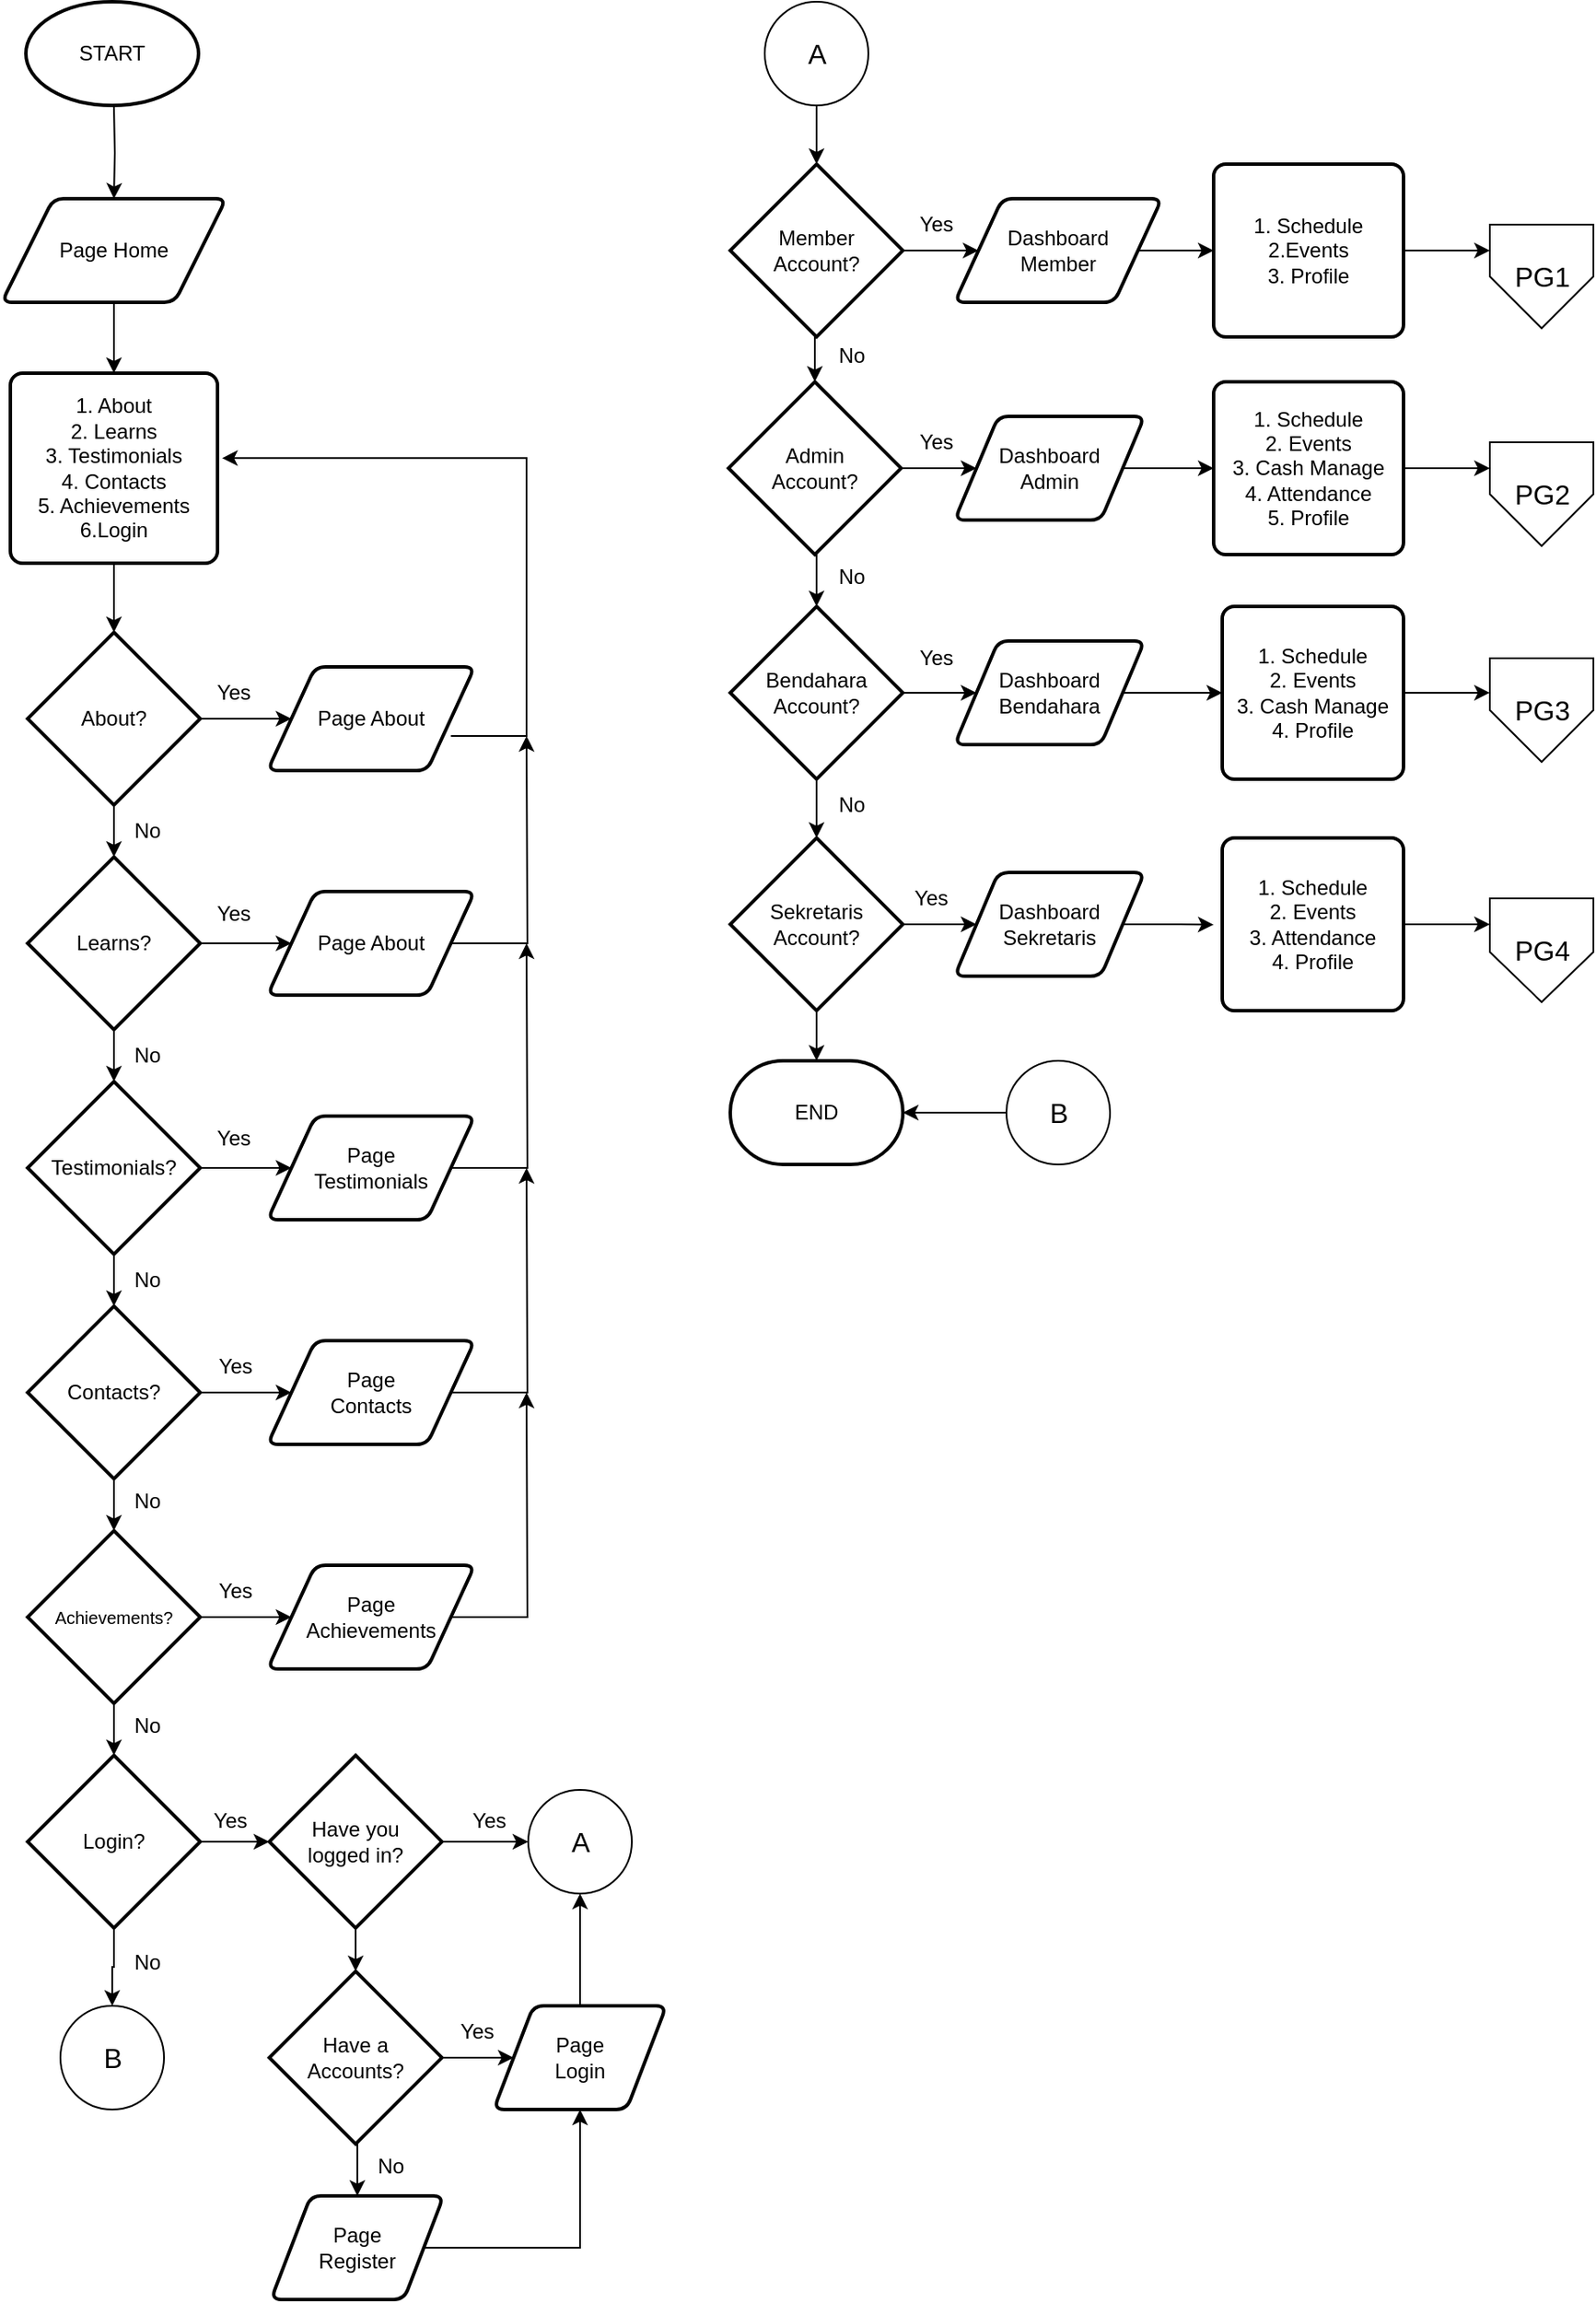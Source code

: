 <mxfile version="24.7.6">
  <diagram name="Page-1" id="wOFecBDlJIVbzIcXYYMD">
    <mxGraphModel dx="2625" dy="1528" grid="1" gridSize="10" guides="1" tooltips="1" connect="1" arrows="0" fold="1" page="1" pageScale="1" pageWidth="1169" pageHeight="1654" background="none" math="0" shadow="0">
      <root>
        <mxCell id="0" />
        <mxCell id="1" parent="0" />
        <mxCell id="Z7GuNcyc4GhH8mUC39YF-6" value="" style="edgeStyle=orthogonalEdgeStyle;rounded=0;orthogonalLoop=1;jettySize=auto;html=1;labelBorderColor=none;" parent="1" target="Z7GuNcyc4GhH8mUC39YF-3" edge="1">
          <mxGeometry relative="1" as="geometry">
            <mxPoint x="188" y="220" as="sourcePoint" />
          </mxGeometry>
        </mxCell>
        <mxCell id="Z7GuNcyc4GhH8mUC39YF-1" value="START" style="strokeWidth=2;html=1;shape=mxgraph.flowchart.start_1;whiteSpace=wrap;labelBorderColor=none;" parent="1" vertex="1">
          <mxGeometry x="137" y="160" width="100" height="60" as="geometry" />
        </mxCell>
        <mxCell id="Z7GuNcyc4GhH8mUC39YF-5" value="" style="edgeStyle=orthogonalEdgeStyle;rounded=0;orthogonalLoop=1;jettySize=auto;html=1;labelBorderColor=none;" parent="1" source="Z7GuNcyc4GhH8mUC39YF-3" target="Z7GuNcyc4GhH8mUC39YF-4" edge="1">
          <mxGeometry relative="1" as="geometry" />
        </mxCell>
        <mxCell id="Z7GuNcyc4GhH8mUC39YF-3" value="Page Home" style="shape=parallelogram;html=1;strokeWidth=2;perimeter=parallelogramPerimeter;whiteSpace=wrap;rounded=1;arcSize=12;size=0.23;labelBorderColor=none;" parent="1" vertex="1">
          <mxGeometry x="123" y="274" width="130" height="60" as="geometry" />
        </mxCell>
        <mxCell id="Z7GuNcyc4GhH8mUC39YF-8" value="" style="edgeStyle=orthogonalEdgeStyle;rounded=0;orthogonalLoop=1;jettySize=auto;html=1;labelBorderColor=none;" parent="1" source="Z7GuNcyc4GhH8mUC39YF-4" target="Z7GuNcyc4GhH8mUC39YF-7" edge="1">
          <mxGeometry relative="1" as="geometry" />
        </mxCell>
        <mxCell id="Z7GuNcyc4GhH8mUC39YF-4" value="1. About&lt;div&gt;2. Learns&lt;/div&gt;&lt;div&gt;3. Testimonials&lt;/div&gt;&lt;div&gt;4. Contacts&lt;/div&gt;&lt;div&gt;5. Achievements&lt;/div&gt;&lt;div&gt;6.Login&lt;/div&gt;" style="rounded=1;whiteSpace=wrap;html=1;absoluteArcSize=1;arcSize=14;strokeWidth=2;labelBorderColor=none;" parent="1" vertex="1">
          <mxGeometry x="128" y="375" width="120" height="110" as="geometry" />
        </mxCell>
        <mxCell id="Z7GuNcyc4GhH8mUC39YF-10" value="" style="edgeStyle=orthogonalEdgeStyle;rounded=0;orthogonalLoop=1;jettySize=auto;html=1;labelBorderColor=none;" parent="1" source="Z7GuNcyc4GhH8mUC39YF-7" target="Z7GuNcyc4GhH8mUC39YF-9" edge="1">
          <mxGeometry relative="1" as="geometry" />
        </mxCell>
        <mxCell id="Z7GuNcyc4GhH8mUC39YF-25" style="edgeStyle=orthogonalEdgeStyle;rounded=0;orthogonalLoop=1;jettySize=auto;html=1;exitX=1;exitY=0.5;exitDx=0;exitDy=0;exitPerimeter=0;entryX=0;entryY=0.5;entryDx=0;entryDy=0;labelBorderColor=none;" parent="1" source="Z7GuNcyc4GhH8mUC39YF-7" target="Z7GuNcyc4GhH8mUC39YF-23" edge="1">
          <mxGeometry relative="1" as="geometry" />
        </mxCell>
        <mxCell id="Z7GuNcyc4GhH8mUC39YF-7" value="About?" style="strokeWidth=2;html=1;shape=mxgraph.flowchart.decision;whiteSpace=wrap;labelBorderColor=none;" parent="1" vertex="1">
          <mxGeometry x="138" y="525" width="100" height="100" as="geometry" />
        </mxCell>
        <mxCell id="Z7GuNcyc4GhH8mUC39YF-13" value="" style="edgeStyle=orthogonalEdgeStyle;rounded=0;orthogonalLoop=1;jettySize=auto;html=1;labelBorderColor=none;" parent="1" source="Z7GuNcyc4GhH8mUC39YF-9" target="Z7GuNcyc4GhH8mUC39YF-12" edge="1">
          <mxGeometry relative="1" as="geometry" />
        </mxCell>
        <mxCell id="Z7GuNcyc4GhH8mUC39YF-31" style="edgeStyle=orthogonalEdgeStyle;rounded=0;orthogonalLoop=1;jettySize=auto;html=1;exitX=1;exitY=0.5;exitDx=0;exitDy=0;exitPerimeter=0;entryX=0;entryY=0.5;entryDx=0;entryDy=0;labelBorderColor=none;" parent="1" source="Z7GuNcyc4GhH8mUC39YF-9" target="Z7GuNcyc4GhH8mUC39YF-30" edge="1">
          <mxGeometry relative="1" as="geometry" />
        </mxCell>
        <mxCell id="Z7GuNcyc4GhH8mUC39YF-9" value="Learns?" style="strokeWidth=2;html=1;shape=mxgraph.flowchart.decision;whiteSpace=wrap;labelBorderColor=none;" parent="1" vertex="1">
          <mxGeometry x="138" y="655" width="100" height="100" as="geometry" />
        </mxCell>
        <mxCell id="Z7GuNcyc4GhH8mUC39YF-11" value="No" style="text;html=1;align=center;verticalAlign=middle;resizable=0;points=[];autosize=1;strokeColor=none;fillColor=none;labelBorderColor=none;" parent="1" vertex="1">
          <mxGeometry x="187" y="625" width="40" height="30" as="geometry" />
        </mxCell>
        <mxCell id="Z7GuNcyc4GhH8mUC39YF-16" value="" style="edgeStyle=orthogonalEdgeStyle;rounded=0;orthogonalLoop=1;jettySize=auto;html=1;labelBorderColor=none;" parent="1" source="Z7GuNcyc4GhH8mUC39YF-12" target="Z7GuNcyc4GhH8mUC39YF-15" edge="1">
          <mxGeometry relative="1" as="geometry" />
        </mxCell>
        <mxCell id="Z7GuNcyc4GhH8mUC39YF-34" style="edgeStyle=orthogonalEdgeStyle;rounded=0;orthogonalLoop=1;jettySize=auto;html=1;exitX=1;exitY=0.5;exitDx=0;exitDy=0;exitPerimeter=0;entryX=0;entryY=0.5;entryDx=0;entryDy=0;labelBorderColor=none;" parent="1" source="Z7GuNcyc4GhH8mUC39YF-12" target="Z7GuNcyc4GhH8mUC39YF-33" edge="1">
          <mxGeometry relative="1" as="geometry" />
        </mxCell>
        <mxCell id="Z7GuNcyc4GhH8mUC39YF-12" value="Testimonials?" style="strokeWidth=2;html=1;shape=mxgraph.flowchart.decision;whiteSpace=wrap;labelBorderColor=none;" parent="1" vertex="1">
          <mxGeometry x="138" y="785" width="100" height="100" as="geometry" />
        </mxCell>
        <mxCell id="Z7GuNcyc4GhH8mUC39YF-14" value="No" style="text;html=1;align=center;verticalAlign=middle;resizable=0;points=[];autosize=1;strokeColor=none;fillColor=none;labelBorderColor=none;" parent="1" vertex="1">
          <mxGeometry x="187" y="755" width="40" height="30" as="geometry" />
        </mxCell>
        <mxCell id="Z7GuNcyc4GhH8mUC39YF-19" value="" style="edgeStyle=orthogonalEdgeStyle;rounded=0;orthogonalLoop=1;jettySize=auto;html=1;labelBorderColor=none;" parent="1" source="Z7GuNcyc4GhH8mUC39YF-15" target="Z7GuNcyc4GhH8mUC39YF-18" edge="1">
          <mxGeometry relative="1" as="geometry" />
        </mxCell>
        <mxCell id="Z7GuNcyc4GhH8mUC39YF-38" style="edgeStyle=orthogonalEdgeStyle;rounded=0;orthogonalLoop=1;jettySize=auto;html=1;exitX=1;exitY=0.5;exitDx=0;exitDy=0;exitPerimeter=0;labelBorderColor=none;" parent="1" source="Z7GuNcyc4GhH8mUC39YF-15" target="Z7GuNcyc4GhH8mUC39YF-36" edge="1">
          <mxGeometry relative="1" as="geometry" />
        </mxCell>
        <mxCell id="Z7GuNcyc4GhH8mUC39YF-15" value="Contacts?" style="strokeWidth=2;html=1;shape=mxgraph.flowchart.decision;whiteSpace=wrap;labelBorderColor=none;" parent="1" vertex="1">
          <mxGeometry x="138" y="915" width="100" height="100" as="geometry" />
        </mxCell>
        <mxCell id="Z7GuNcyc4GhH8mUC39YF-17" value="No" style="text;html=1;align=center;verticalAlign=middle;resizable=0;points=[];autosize=1;strokeColor=none;fillColor=none;labelBorderColor=none;" parent="1" vertex="1">
          <mxGeometry x="187" y="885" width="40" height="30" as="geometry" />
        </mxCell>
        <mxCell id="Z7GuNcyc4GhH8mUC39YF-41" style="edgeStyle=orthogonalEdgeStyle;rounded=0;orthogonalLoop=1;jettySize=auto;html=1;exitX=1;exitY=0.5;exitDx=0;exitDy=0;exitPerimeter=0;entryX=0;entryY=0.5;entryDx=0;entryDy=0;labelBorderColor=none;" parent="1" source="Z7GuNcyc4GhH8mUC39YF-18" target="Z7GuNcyc4GhH8mUC39YF-40" edge="1">
          <mxGeometry relative="1" as="geometry" />
        </mxCell>
        <mxCell id="Z7GuNcyc4GhH8mUC39YF-18" value="&lt;font style=&quot;font-size: 10px;&quot;&gt;Achievements?&lt;/font&gt;" style="strokeWidth=2;html=1;shape=mxgraph.flowchart.decision;whiteSpace=wrap;labelBorderColor=none;" parent="1" vertex="1">
          <mxGeometry x="138" y="1045" width="100" height="100" as="geometry" />
        </mxCell>
        <mxCell id="Z7GuNcyc4GhH8mUC39YF-20" value="No" style="text;html=1;align=center;verticalAlign=middle;resizable=0;points=[];autosize=1;strokeColor=none;fillColor=none;labelBorderColor=none;" parent="1" vertex="1">
          <mxGeometry x="187" y="1013" width="40" height="30" as="geometry" />
        </mxCell>
        <mxCell id="Z7GuNcyc4GhH8mUC39YF-21" value="Login?" style="strokeWidth=2;html=1;shape=mxgraph.flowchart.decision;whiteSpace=wrap;labelBorderColor=none;" parent="1" vertex="1">
          <mxGeometry x="138" y="1175" width="100" height="100" as="geometry" />
        </mxCell>
        <mxCell id="Z7GuNcyc4GhH8mUC39YF-22" style="edgeStyle=orthogonalEdgeStyle;rounded=0;orthogonalLoop=1;jettySize=auto;html=1;exitX=0.5;exitY=1;exitDx=0;exitDy=0;exitPerimeter=0;entryX=0.5;entryY=0;entryDx=0;entryDy=0;entryPerimeter=0;labelBorderColor=none;" parent="1" source="Z7GuNcyc4GhH8mUC39YF-18" target="Z7GuNcyc4GhH8mUC39YF-21" edge="1">
          <mxGeometry relative="1" as="geometry" />
        </mxCell>
        <mxCell id="Z7GuNcyc4GhH8mUC39YF-29" style="edgeStyle=elbowEdgeStyle;rounded=0;orthogonalLoop=1;jettySize=auto;html=1;exitX=1;exitY=0.5;exitDx=0;exitDy=0;entryX=1.022;entryY=0.447;entryDx=0;entryDy=0;entryPerimeter=0;labelBorderColor=none;" parent="1" target="Z7GuNcyc4GhH8mUC39YF-4" edge="1">
          <mxGeometry relative="1" as="geometry">
            <mxPoint x="367" y="425" as="targetPoint" />
            <mxPoint x="383.2" y="585" as="sourcePoint" />
            <Array as="points">
              <mxPoint x="427" y="505" />
            </Array>
          </mxGeometry>
        </mxCell>
        <mxCell id="Z7GuNcyc4GhH8mUC39YF-23" value="Page About" style="shape=parallelogram;html=1;strokeWidth=2;perimeter=parallelogramPerimeter;whiteSpace=wrap;rounded=1;arcSize=12;size=0.23;labelBorderColor=none;" parent="1" vertex="1">
          <mxGeometry x="277" y="545" width="120" height="60" as="geometry" />
        </mxCell>
        <mxCell id="Z7GuNcyc4GhH8mUC39YF-26" value="Yes" style="text;html=1;align=center;verticalAlign=middle;resizable=0;points=[];autosize=1;strokeColor=none;fillColor=none;labelBorderColor=none;" parent="1" vertex="1">
          <mxGeometry x="237" y="545" width="40" height="30" as="geometry" />
        </mxCell>
        <mxCell id="Z7GuNcyc4GhH8mUC39YF-32" style="edgeStyle=orthogonalEdgeStyle;rounded=0;orthogonalLoop=1;jettySize=auto;html=1;exitX=1;exitY=0.5;exitDx=0;exitDy=0;labelBorderColor=none;" parent="1" source="Z7GuNcyc4GhH8mUC39YF-30" edge="1">
          <mxGeometry relative="1" as="geometry">
            <mxPoint x="427" y="585" as="targetPoint" />
          </mxGeometry>
        </mxCell>
        <mxCell id="Z7GuNcyc4GhH8mUC39YF-30" value="Page About" style="shape=parallelogram;html=1;strokeWidth=2;perimeter=parallelogramPerimeter;whiteSpace=wrap;rounded=1;arcSize=12;size=0.23;labelBorderColor=none;" parent="1" vertex="1">
          <mxGeometry x="277" y="675" width="120" height="60" as="geometry" />
        </mxCell>
        <mxCell id="Z7GuNcyc4GhH8mUC39YF-35" style="edgeStyle=orthogonalEdgeStyle;rounded=0;orthogonalLoop=1;jettySize=auto;html=1;exitX=1;exitY=0.5;exitDx=0;exitDy=0;labelBorderColor=none;" parent="1" source="Z7GuNcyc4GhH8mUC39YF-33" edge="1">
          <mxGeometry relative="1" as="geometry">
            <mxPoint x="427" y="705" as="targetPoint" />
          </mxGeometry>
        </mxCell>
        <mxCell id="Z7GuNcyc4GhH8mUC39YF-33" value="Page&lt;div&gt;Testimonials&lt;/div&gt;" style="shape=parallelogram;html=1;strokeWidth=2;perimeter=parallelogramPerimeter;whiteSpace=wrap;rounded=1;arcSize=12;size=0.23;labelBorderColor=none;" parent="1" vertex="1">
          <mxGeometry x="277" y="805" width="120" height="60" as="geometry" />
        </mxCell>
        <mxCell id="Z7GuNcyc4GhH8mUC39YF-39" style="edgeStyle=orthogonalEdgeStyle;rounded=0;orthogonalLoop=1;jettySize=auto;html=1;exitX=1;exitY=0.5;exitDx=0;exitDy=0;labelBorderColor=none;" parent="1" source="Z7GuNcyc4GhH8mUC39YF-36" edge="1">
          <mxGeometry relative="1" as="geometry">
            <mxPoint x="427" y="835" as="targetPoint" />
          </mxGeometry>
        </mxCell>
        <mxCell id="Z7GuNcyc4GhH8mUC39YF-36" value="Page&lt;div&gt;Contacts&lt;/div&gt;" style="shape=parallelogram;html=1;strokeWidth=2;perimeter=parallelogramPerimeter;whiteSpace=wrap;rounded=1;arcSize=12;size=0.23;labelBorderColor=none;" parent="1" vertex="1">
          <mxGeometry x="277" y="935" width="120" height="60" as="geometry" />
        </mxCell>
        <mxCell id="Z7GuNcyc4GhH8mUC39YF-42" style="edgeStyle=orthogonalEdgeStyle;rounded=0;orthogonalLoop=1;jettySize=auto;html=1;exitX=1;exitY=0.5;exitDx=0;exitDy=0;labelBorderColor=none;" parent="1" source="Z7GuNcyc4GhH8mUC39YF-40" edge="1">
          <mxGeometry relative="1" as="geometry">
            <mxPoint x="427" y="965" as="targetPoint" />
          </mxGeometry>
        </mxCell>
        <mxCell id="Z7GuNcyc4GhH8mUC39YF-40" value="Page&lt;div&gt;Achievements&lt;/div&gt;" style="shape=parallelogram;html=1;strokeWidth=2;perimeter=parallelogramPerimeter;whiteSpace=wrap;rounded=1;arcSize=12;size=0.23;labelBorderColor=none;" parent="1" vertex="1">
          <mxGeometry x="277" y="1065" width="120" height="60" as="geometry" />
        </mxCell>
        <mxCell id="K-VxU4fRmzj4R5okDVpe-3" style="edgeStyle=orthogonalEdgeStyle;rounded=0;orthogonalLoop=1;jettySize=auto;html=1;exitX=1;exitY=0.5;exitDx=0;exitDy=0;exitPerimeter=0;labelBorderColor=none;" parent="1" source="Z7GuNcyc4GhH8mUC39YF-43" target="K-VxU4fRmzj4R5okDVpe-2" edge="1">
          <mxGeometry relative="1" as="geometry" />
        </mxCell>
        <mxCell id="K-VxU4fRmzj4R5okDVpe-6" style="edgeStyle=orthogonalEdgeStyle;rounded=0;orthogonalLoop=1;jettySize=auto;html=1;exitX=0.5;exitY=1;exitDx=0;exitDy=0;exitPerimeter=0;entryX=0.5;entryY=0;entryDx=0;entryDy=0;labelBorderColor=none;" parent="1" source="Z7GuNcyc4GhH8mUC39YF-43" target="K-VxU4fRmzj4R5okDVpe-5" edge="1">
          <mxGeometry relative="1" as="geometry" />
        </mxCell>
        <mxCell id="Z7GuNcyc4GhH8mUC39YF-43" value="&lt;font style=&quot;font-size: 12px;&quot;&gt;Have a&lt;/font&gt;&lt;div&gt;&lt;font style=&quot;font-size: 12px;&quot;&gt;Accounts?&lt;/font&gt;&lt;/div&gt;" style="strokeWidth=2;html=1;shape=mxgraph.flowchart.decision;whiteSpace=wrap;labelBorderColor=none;" parent="1" vertex="1">
          <mxGeometry x="278" y="1300" width="100" height="100" as="geometry" />
        </mxCell>
        <mxCell id="Z7GuNcyc4GhH8mUC39YF-45" value="No" style="text;html=1;align=center;verticalAlign=middle;resizable=0;points=[];autosize=1;strokeColor=none;fillColor=none;labelBorderColor=none;" parent="1" vertex="1">
          <mxGeometry x="187" y="1143" width="40" height="30" as="geometry" />
        </mxCell>
        <mxCell id="Z7GuNcyc4GhH8mUC39YF-46" value="Yes" style="text;html=1;align=center;verticalAlign=middle;resizable=0;points=[];autosize=1;strokeColor=none;fillColor=none;labelBorderColor=none;" parent="1" vertex="1">
          <mxGeometry x="237" y="673" width="40" height="30" as="geometry" />
        </mxCell>
        <mxCell id="Z7GuNcyc4GhH8mUC39YF-47" value="Yes" style="text;html=1;align=center;verticalAlign=middle;resizable=0;points=[];autosize=1;strokeColor=none;fillColor=none;labelBorderColor=none;" parent="1" vertex="1">
          <mxGeometry x="237" y="803" width="40" height="30" as="geometry" />
        </mxCell>
        <mxCell id="Z7GuNcyc4GhH8mUC39YF-48" value="Yes" style="text;html=1;align=center;verticalAlign=middle;resizable=0;points=[];autosize=1;strokeColor=none;fillColor=none;labelBorderColor=none;" parent="1" vertex="1">
          <mxGeometry x="238" y="935" width="40" height="30" as="geometry" />
        </mxCell>
        <mxCell id="Z7GuNcyc4GhH8mUC39YF-49" value="Yes" style="text;html=1;align=center;verticalAlign=middle;resizable=0;points=[];autosize=1;strokeColor=none;fillColor=none;labelBorderColor=none;" parent="1" vertex="1">
          <mxGeometry x="238" y="1065" width="40" height="30" as="geometry" />
        </mxCell>
        <mxCell id="K-VxU4fRmzj4R5okDVpe-2" value="Page&lt;div&gt;Login&lt;/div&gt;" style="shape=parallelogram;html=1;strokeWidth=2;perimeter=parallelogramPerimeter;whiteSpace=wrap;rounded=1;arcSize=12;size=0.23;labelBorderColor=none;" parent="1" vertex="1">
          <mxGeometry x="408" y="1320" width="100" height="60" as="geometry" />
        </mxCell>
        <mxCell id="K-VxU4fRmzj4R5okDVpe-4" value="Yes" style="text;html=1;align=center;verticalAlign=middle;resizable=0;points=[];autosize=1;strokeColor=none;fillColor=none;labelBorderColor=none;" parent="1" vertex="1">
          <mxGeometry x="378" y="1320" width="40" height="30" as="geometry" />
        </mxCell>
        <mxCell id="K-VxU4fRmzj4R5okDVpe-32" style="edgeStyle=orthogonalEdgeStyle;rounded=0;orthogonalLoop=1;jettySize=auto;html=1;exitX=1;exitY=0.5;exitDx=0;exitDy=0;entryX=0.5;entryY=1;entryDx=0;entryDy=0;labelBorderColor=none;" parent="1" source="K-VxU4fRmzj4R5okDVpe-5" target="K-VxU4fRmzj4R5okDVpe-2" edge="1">
          <mxGeometry relative="1" as="geometry">
            <mxPoint x="416" y="1460.385" as="targetPoint" />
          </mxGeometry>
        </mxCell>
        <mxCell id="K-VxU4fRmzj4R5okDVpe-5" value="Page&lt;div&gt;Register&lt;/div&gt;" style="shape=parallelogram;html=1;strokeWidth=2;perimeter=parallelogramPerimeter;whiteSpace=wrap;rounded=1;arcSize=12;size=0.23;labelBorderColor=none;" parent="1" vertex="1">
          <mxGeometry x="279" y="1430" width="100" height="60" as="geometry" />
        </mxCell>
        <mxCell id="K-VxU4fRmzj4R5okDVpe-8" value="No" style="text;html=1;align=center;verticalAlign=middle;resizable=0;points=[];autosize=1;strokeColor=none;fillColor=none;labelBorderColor=none;" parent="1" vertex="1">
          <mxGeometry x="328" y="1398" width="40" height="30" as="geometry" />
        </mxCell>
        <mxCell id="K-VxU4fRmzj4R5okDVpe-10" value="&lt;font style=&quot;font-size: 16px;&quot;&gt;A&lt;/font&gt;" style="verticalLabelPosition=middle;verticalAlign=middle;html=1;shape=mxgraph.flowchart.on-page_reference;labelPosition=center;align=center;labelBorderColor=none;" parent="1" vertex="1">
          <mxGeometry x="428" y="1195" width="60" height="60" as="geometry" />
        </mxCell>
        <mxCell id="K-VxU4fRmzj4R5okDVpe-13" style="edgeStyle=orthogonalEdgeStyle;rounded=0;orthogonalLoop=1;jettySize=auto;html=1;exitX=0.5;exitY=0;exitDx=0;exitDy=0;entryX=0.5;entryY=1;entryDx=0;entryDy=0;entryPerimeter=0;labelBorderColor=none;" parent="1" source="K-VxU4fRmzj4R5okDVpe-2" target="K-VxU4fRmzj4R5okDVpe-10" edge="1">
          <mxGeometry relative="1" as="geometry" />
        </mxCell>
        <mxCell id="K-VxU4fRmzj4R5okDVpe-14" value="&lt;font style=&quot;font-size: 16px;&quot;&gt;A&lt;/font&gt;" style="verticalLabelPosition=middle;verticalAlign=middle;html=1;shape=mxgraph.flowchart.on-page_reference;labelPosition=center;align=center;labelBorderColor=none;" parent="1" vertex="1">
          <mxGeometry x="565" y="160" width="60" height="60" as="geometry" />
        </mxCell>
        <mxCell id="K-VxU4fRmzj4R5okDVpe-19" style="edgeStyle=orthogonalEdgeStyle;rounded=0;orthogonalLoop=1;jettySize=auto;html=1;exitX=1;exitY=0.5;exitDx=0;exitDy=0;exitPerimeter=0;entryX=0;entryY=0.5;entryDx=0;entryDy=0;labelBorderColor=none;" parent="1" source="K-VxU4fRmzj4R5okDVpe-16" target="K-VxU4fRmzj4R5okDVpe-18" edge="1">
          <mxGeometry relative="1" as="geometry" />
        </mxCell>
        <mxCell id="K-VxU4fRmzj4R5okDVpe-16" value="Member&lt;div&gt;Account?&lt;/div&gt;" style="strokeWidth=2;html=1;shape=mxgraph.flowchart.decision;whiteSpace=wrap;labelBorderColor=none;" parent="1" vertex="1">
          <mxGeometry x="545" y="254" width="100" height="100" as="geometry" />
        </mxCell>
        <mxCell id="K-VxU4fRmzj4R5okDVpe-17" style="edgeStyle=orthogonalEdgeStyle;rounded=0;orthogonalLoop=1;jettySize=auto;html=1;exitX=0.5;exitY=1;exitDx=0;exitDy=0;exitPerimeter=0;entryX=0.5;entryY=0;entryDx=0;entryDy=0;entryPerimeter=0;labelBorderColor=none;" parent="1" source="K-VxU4fRmzj4R5okDVpe-14" target="K-VxU4fRmzj4R5okDVpe-16" edge="1">
          <mxGeometry relative="1" as="geometry" />
        </mxCell>
        <mxCell id="K-VxU4fRmzj4R5okDVpe-22" style="edgeStyle=orthogonalEdgeStyle;rounded=0;orthogonalLoop=1;jettySize=auto;html=1;exitX=1;exitY=0.5;exitDx=0;exitDy=0;entryX=0;entryY=0.5;entryDx=0;entryDy=0;labelBorderColor=none;" parent="1" source="K-VxU4fRmzj4R5okDVpe-18" target="K-VxU4fRmzj4R5okDVpe-21" edge="1">
          <mxGeometry relative="1" as="geometry" />
        </mxCell>
        <mxCell id="K-VxU4fRmzj4R5okDVpe-18" value="&lt;div&gt;Dashboard&lt;/div&gt;&lt;div&gt;Member&lt;/div&gt;" style="shape=parallelogram;html=1;strokeWidth=2;perimeter=parallelogramPerimeter;whiteSpace=wrap;rounded=1;arcSize=12;size=0.23;labelBorderColor=none;" parent="1" vertex="1">
          <mxGeometry x="675" y="274" width="120" height="60" as="geometry" />
        </mxCell>
        <mxCell id="K-VxU4fRmzj4R5okDVpe-20" value="Yes" style="text;html=1;align=center;verticalAlign=middle;resizable=0;points=[];autosize=1;strokeColor=none;fillColor=none;labelBorderColor=none;" parent="1" vertex="1">
          <mxGeometry x="644" y="274" width="40" height="30" as="geometry" />
        </mxCell>
        <mxCell id="S5sTAT7ZZBU8H_Rt4JTI-24" style="edgeStyle=orthogonalEdgeStyle;rounded=0;orthogonalLoop=1;jettySize=auto;html=1;exitX=1;exitY=0.5;exitDx=0;exitDy=0;entryX=0;entryY=0.25;entryDx=0;entryDy=0;labelBorderColor=none;" parent="1" source="K-VxU4fRmzj4R5okDVpe-21" target="S5sTAT7ZZBU8H_Rt4JTI-14" edge="1">
          <mxGeometry relative="1" as="geometry" />
        </mxCell>
        <mxCell id="K-VxU4fRmzj4R5okDVpe-21" value="1. Schedule&lt;div&gt;2.Events&lt;/div&gt;&lt;div&gt;3. Profile&lt;/div&gt;" style="rounded=1;whiteSpace=wrap;html=1;absoluteArcSize=1;arcSize=14;strokeWidth=2;labelBorderColor=none;" parent="1" vertex="1">
          <mxGeometry x="825" y="254" width="110" height="100" as="geometry" />
        </mxCell>
        <mxCell id="K-VxU4fRmzj4R5okDVpe-28" style="edgeStyle=orthogonalEdgeStyle;rounded=0;orthogonalLoop=1;jettySize=auto;html=1;exitX=1;exitY=0.5;exitDx=0;exitDy=0;exitPerimeter=0;entryX=0;entryY=0.5;entryDx=0;entryDy=0;labelBorderColor=none;" parent="1" source="K-VxU4fRmzj4R5okDVpe-23" target="K-VxU4fRmzj4R5okDVpe-26" edge="1">
          <mxGeometry relative="1" as="geometry" />
        </mxCell>
        <mxCell id="K-VxU4fRmzj4R5okDVpe-23" value="Admin&lt;div&gt;Account?&lt;/div&gt;" style="strokeWidth=2;html=1;shape=mxgraph.flowchart.decision;whiteSpace=wrap;labelBorderColor=none;" parent="1" vertex="1">
          <mxGeometry x="544" y="380" width="100" height="100" as="geometry" />
        </mxCell>
        <mxCell id="K-VxU4fRmzj4R5okDVpe-24" style="edgeStyle=orthogonalEdgeStyle;rounded=0;orthogonalLoop=1;jettySize=auto;html=1;exitX=0.5;exitY=1;exitDx=0;exitDy=0;exitPerimeter=0;entryX=0.5;entryY=0;entryDx=0;entryDy=0;entryPerimeter=0;labelBorderColor=none;" parent="1" source="K-VxU4fRmzj4R5okDVpe-16" target="K-VxU4fRmzj4R5okDVpe-23" edge="1">
          <mxGeometry relative="1" as="geometry" />
        </mxCell>
        <mxCell id="K-VxU4fRmzj4R5okDVpe-25" value="No" style="text;html=1;align=center;verticalAlign=middle;resizable=0;points=[];autosize=1;strokeColor=none;fillColor=none;labelBorderColor=none;" parent="1" vertex="1">
          <mxGeometry x="595" y="350" width="40" height="30" as="geometry" />
        </mxCell>
        <mxCell id="K-VxU4fRmzj4R5okDVpe-31" style="edgeStyle=orthogonalEdgeStyle;rounded=0;orthogonalLoop=1;jettySize=auto;html=1;exitX=1;exitY=0.5;exitDx=0;exitDy=0;entryX=0;entryY=0.5;entryDx=0;entryDy=0;labelBorderColor=none;" parent="1" source="K-VxU4fRmzj4R5okDVpe-26" target="K-VxU4fRmzj4R5okDVpe-30" edge="1">
          <mxGeometry relative="1" as="geometry" />
        </mxCell>
        <mxCell id="K-VxU4fRmzj4R5okDVpe-26" value="Dashboard&lt;div&gt;Admin&lt;/div&gt;" style="shape=parallelogram;html=1;strokeWidth=2;perimeter=parallelogramPerimeter;whiteSpace=wrap;rounded=1;arcSize=12;size=0.23;labelBorderColor=none;" parent="1" vertex="1">
          <mxGeometry x="675" y="400" width="110" height="60" as="geometry" />
        </mxCell>
        <mxCell id="K-VxU4fRmzj4R5okDVpe-29" value="Yes" style="text;html=1;align=center;verticalAlign=middle;resizable=0;points=[];autosize=1;strokeColor=none;fillColor=none;labelBorderColor=none;" parent="1" vertex="1">
          <mxGeometry x="644" y="400" width="40" height="30" as="geometry" />
        </mxCell>
        <mxCell id="S5sTAT7ZZBU8H_Rt4JTI-23" style="edgeStyle=orthogonalEdgeStyle;rounded=0;orthogonalLoop=1;jettySize=auto;html=1;exitX=1;exitY=0.5;exitDx=0;exitDy=0;entryX=0;entryY=0.25;entryDx=0;entryDy=0;labelBorderColor=none;" parent="1" source="K-VxU4fRmzj4R5okDVpe-30" target="S5sTAT7ZZBU8H_Rt4JTI-16" edge="1">
          <mxGeometry relative="1" as="geometry" />
        </mxCell>
        <mxCell id="K-VxU4fRmzj4R5okDVpe-30" value="1. Schedule&lt;div&gt;2. Events&lt;/div&gt;&lt;div&gt;3. Cash Manage&lt;/div&gt;&lt;div&gt;4. Attendance&lt;/div&gt;&lt;div&gt;5. Profile&lt;/div&gt;" style="rounded=1;whiteSpace=wrap;html=1;absoluteArcSize=1;arcSize=14;strokeWidth=2;labelBorderColor=none;" parent="1" vertex="1">
          <mxGeometry x="825" y="380" width="110" height="100" as="geometry" />
        </mxCell>
        <mxCell id="K-VxU4fRmzj4R5okDVpe-37" style="edgeStyle=orthogonalEdgeStyle;rounded=0;orthogonalLoop=1;jettySize=auto;html=1;exitX=1;exitY=0.5;exitDx=0;exitDy=0;exitPerimeter=0;entryX=0;entryY=0.5;entryDx=0;entryDy=0;labelBorderColor=none;" parent="1" source="K-VxU4fRmzj4R5okDVpe-33" target="K-VxU4fRmzj4R5okDVpe-36" edge="1">
          <mxGeometry relative="1" as="geometry" />
        </mxCell>
        <mxCell id="K-VxU4fRmzj4R5okDVpe-33" value="Bendahara&lt;div&gt;Account?&lt;/div&gt;" style="strokeWidth=2;html=1;shape=mxgraph.flowchart.decision;whiteSpace=wrap;labelBorderColor=none;" parent="1" vertex="1">
          <mxGeometry x="545" y="510" width="100" height="100" as="geometry" />
        </mxCell>
        <mxCell id="K-VxU4fRmzj4R5okDVpe-34" style="edgeStyle=orthogonalEdgeStyle;rounded=0;orthogonalLoop=1;jettySize=auto;html=1;exitX=0.5;exitY=1;exitDx=0;exitDy=0;exitPerimeter=0;entryX=0.5;entryY=0;entryDx=0;entryDy=0;entryPerimeter=0;labelBorderColor=none;" parent="1" source="K-VxU4fRmzj4R5okDVpe-23" target="K-VxU4fRmzj4R5okDVpe-33" edge="1">
          <mxGeometry relative="1" as="geometry" />
        </mxCell>
        <mxCell id="K-VxU4fRmzj4R5okDVpe-35" value="No" style="text;html=1;align=center;verticalAlign=middle;resizable=0;points=[];autosize=1;strokeColor=none;fillColor=none;labelBorderColor=none;" parent="1" vertex="1">
          <mxGeometry x="595" y="478" width="40" height="30" as="geometry" />
        </mxCell>
        <mxCell id="K-VxU4fRmzj4R5okDVpe-39" style="edgeStyle=orthogonalEdgeStyle;rounded=0;orthogonalLoop=1;jettySize=auto;html=1;exitX=1;exitY=0.5;exitDx=0;exitDy=0;entryX=0;entryY=0.5;entryDx=0;entryDy=0;labelBorderColor=none;" parent="1" source="K-VxU4fRmzj4R5okDVpe-36" target="K-VxU4fRmzj4R5okDVpe-38" edge="1">
          <mxGeometry relative="1" as="geometry" />
        </mxCell>
        <mxCell id="K-VxU4fRmzj4R5okDVpe-36" value="Dashboard&lt;div&gt;Bendahara&lt;/div&gt;" style="shape=parallelogram;html=1;strokeWidth=2;perimeter=parallelogramPerimeter;whiteSpace=wrap;rounded=1;arcSize=12;size=0.23;labelBorderColor=none;" parent="1" vertex="1">
          <mxGeometry x="675" y="530" width="110" height="60" as="geometry" />
        </mxCell>
        <mxCell id="K-VxU4fRmzj4R5okDVpe-38" value="1. Schedule&lt;div&gt;2. Events&lt;/div&gt;&lt;div&gt;3. Cash Manage&lt;/div&gt;&lt;div&gt;4. Profile&lt;/div&gt;" style="rounded=1;whiteSpace=wrap;html=1;absoluteArcSize=1;arcSize=14;strokeWidth=2;labelBorderColor=none;" parent="1" vertex="1">
          <mxGeometry x="830" y="510" width="105" height="100" as="geometry" />
        </mxCell>
        <mxCell id="K-VxU4fRmzj4R5okDVpe-45" style="edgeStyle=orthogonalEdgeStyle;rounded=0;orthogonalLoop=1;jettySize=auto;html=1;exitX=1;exitY=0.5;exitDx=0;exitDy=0;exitPerimeter=0;entryX=0;entryY=0.5;entryDx=0;entryDy=0;labelBorderColor=none;" parent="1" source="K-VxU4fRmzj4R5okDVpe-40" target="K-VxU4fRmzj4R5okDVpe-44" edge="1">
          <mxGeometry relative="1" as="geometry" />
        </mxCell>
        <mxCell id="K-VxU4fRmzj4R5okDVpe-40" value="Sekretaris&lt;div&gt;Account?&lt;/div&gt;" style="strokeWidth=2;html=1;shape=mxgraph.flowchart.decision;whiteSpace=wrap;labelBorderColor=none;" parent="1" vertex="1">
          <mxGeometry x="545" y="644" width="100" height="100" as="geometry" />
        </mxCell>
        <mxCell id="K-VxU4fRmzj4R5okDVpe-41" style="edgeStyle=orthogonalEdgeStyle;rounded=0;orthogonalLoop=1;jettySize=auto;html=1;exitX=0.5;exitY=1;exitDx=0;exitDy=0;exitPerimeter=0;entryX=0.5;entryY=0;entryDx=0;entryDy=0;entryPerimeter=0;labelBorderColor=none;" parent="1" source="K-VxU4fRmzj4R5okDVpe-33" target="K-VxU4fRmzj4R5okDVpe-40" edge="1">
          <mxGeometry relative="1" as="geometry" />
        </mxCell>
        <mxCell id="K-VxU4fRmzj4R5okDVpe-42" value="No" style="text;html=1;align=center;verticalAlign=middle;resizable=0;points=[];autosize=1;strokeColor=none;fillColor=none;labelBorderColor=none;" parent="1" vertex="1">
          <mxGeometry x="595" y="610" width="40" height="30" as="geometry" />
        </mxCell>
        <mxCell id="K-VxU4fRmzj4R5okDVpe-43" value="Yes" style="text;html=1;align=center;verticalAlign=middle;resizable=0;points=[];autosize=1;strokeColor=none;fillColor=none;labelBorderColor=none;" parent="1" vertex="1">
          <mxGeometry x="644" y="525" width="40" height="30" as="geometry" />
        </mxCell>
        <mxCell id="K-VxU4fRmzj4R5okDVpe-48" style="edgeStyle=orthogonalEdgeStyle;rounded=0;orthogonalLoop=1;jettySize=auto;html=1;exitX=1;exitY=0.5;exitDx=0;exitDy=0;labelBorderColor=none;" parent="1" source="K-VxU4fRmzj4R5okDVpe-44" edge="1">
          <mxGeometry relative="1" as="geometry">
            <mxPoint x="825" y="694.19" as="targetPoint" />
          </mxGeometry>
        </mxCell>
        <mxCell id="K-VxU4fRmzj4R5okDVpe-44" value="&lt;div&gt;Dashboard&lt;/div&gt;&lt;div&gt;Sekretaris&lt;/div&gt;" style="shape=parallelogram;html=1;strokeWidth=2;perimeter=parallelogramPerimeter;whiteSpace=wrap;rounded=1;arcSize=12;size=0.23;labelBorderColor=none;" parent="1" vertex="1">
          <mxGeometry x="675" y="664" width="110" height="60" as="geometry" />
        </mxCell>
        <mxCell id="K-VxU4fRmzj4R5okDVpe-46" value="Yes" style="text;html=1;align=center;verticalAlign=middle;resizable=0;points=[];autosize=1;strokeColor=none;fillColor=none;labelBorderColor=none;" parent="1" vertex="1">
          <mxGeometry x="641" y="664" width="40" height="30" as="geometry" />
        </mxCell>
        <mxCell id="S5sTAT7ZZBU8H_Rt4JTI-21" style="edgeStyle=orthogonalEdgeStyle;rounded=0;orthogonalLoop=1;jettySize=auto;html=1;exitX=1;exitY=0.5;exitDx=0;exitDy=0;entryX=0;entryY=0.25;entryDx=0;entryDy=0;labelBorderColor=none;" parent="1" source="K-VxU4fRmzj4R5okDVpe-47" target="S5sTAT7ZZBU8H_Rt4JTI-20" edge="1">
          <mxGeometry relative="1" as="geometry" />
        </mxCell>
        <mxCell id="K-VxU4fRmzj4R5okDVpe-47" value="1. Schedule&lt;div&gt;2. Events&lt;/div&gt;&lt;div&gt;3. Attendance&lt;/div&gt;&lt;div&gt;4. Profile&lt;/div&gt;" style="rounded=1;whiteSpace=wrap;html=1;absoluteArcSize=1;arcSize=14;strokeWidth=2;labelBorderColor=none;" parent="1" vertex="1">
          <mxGeometry x="830" y="644" width="105" height="100" as="geometry" />
        </mxCell>
        <mxCell id="S5sTAT7ZZBU8H_Rt4JTI-1" value="END" style="strokeWidth=2;html=1;shape=mxgraph.flowchart.terminator;whiteSpace=wrap;labelBorderColor=none;" parent="1" vertex="1">
          <mxGeometry x="545" y="773" width="100" height="60" as="geometry" />
        </mxCell>
        <mxCell id="S5sTAT7ZZBU8H_Rt4JTI-2" style="edgeStyle=orthogonalEdgeStyle;rounded=0;orthogonalLoop=1;jettySize=auto;html=1;exitX=0.5;exitY=1;exitDx=0;exitDy=0;exitPerimeter=0;entryX=0.5;entryY=0;entryDx=0;entryDy=0;entryPerimeter=0;labelBorderColor=none;" parent="1" source="K-VxU4fRmzj4R5okDVpe-40" target="S5sTAT7ZZBU8H_Rt4JTI-1" edge="1">
          <mxGeometry relative="1" as="geometry" />
        </mxCell>
        <mxCell id="S5sTAT7ZZBU8H_Rt4JTI-3" value="Have you&lt;div&gt;logged in?&lt;/div&gt;" style="strokeWidth=2;html=1;shape=mxgraph.flowchart.decision;whiteSpace=wrap;labelBorderColor=none;" parent="1" vertex="1">
          <mxGeometry x="278" y="1175" width="100" height="100" as="geometry" />
        </mxCell>
        <mxCell id="S5sTAT7ZZBU8H_Rt4JTI-4" style="edgeStyle=orthogonalEdgeStyle;rounded=0;orthogonalLoop=1;jettySize=auto;html=1;exitX=1;exitY=0.5;exitDx=0;exitDy=0;exitPerimeter=0;entryX=0;entryY=0.5;entryDx=0;entryDy=0;entryPerimeter=0;labelBorderColor=none;" parent="1" source="Z7GuNcyc4GhH8mUC39YF-21" target="S5sTAT7ZZBU8H_Rt4JTI-3" edge="1">
          <mxGeometry relative="1" as="geometry" />
        </mxCell>
        <mxCell id="S5sTAT7ZZBU8H_Rt4JTI-5" value="Yes" style="text;html=1;align=center;verticalAlign=middle;resizable=0;points=[];autosize=1;strokeColor=none;fillColor=none;labelBorderColor=none;" parent="1" vertex="1">
          <mxGeometry x="235" y="1198" width="40" height="30" as="geometry" />
        </mxCell>
        <mxCell id="S5sTAT7ZZBU8H_Rt4JTI-6" style="edgeStyle=orthogonalEdgeStyle;rounded=0;orthogonalLoop=1;jettySize=auto;html=1;exitX=0.5;exitY=1;exitDx=0;exitDy=0;exitPerimeter=0;entryX=0.5;entryY=0;entryDx=0;entryDy=0;entryPerimeter=0;labelBorderColor=none;" parent="1" source="S5sTAT7ZZBU8H_Rt4JTI-3" target="Z7GuNcyc4GhH8mUC39YF-43" edge="1">
          <mxGeometry relative="1" as="geometry" />
        </mxCell>
        <mxCell id="S5sTAT7ZZBU8H_Rt4JTI-7" style="edgeStyle=orthogonalEdgeStyle;rounded=0;orthogonalLoop=1;jettySize=auto;html=1;exitX=1;exitY=0.5;exitDx=0;exitDy=0;exitPerimeter=0;entryX=0;entryY=0.5;entryDx=0;entryDy=0;entryPerimeter=0;labelBorderColor=none;" parent="1" source="S5sTAT7ZZBU8H_Rt4JTI-3" target="K-VxU4fRmzj4R5okDVpe-10" edge="1">
          <mxGeometry relative="1" as="geometry" />
        </mxCell>
        <mxCell id="S5sTAT7ZZBU8H_Rt4JTI-8" value="Yes" style="text;html=1;align=center;verticalAlign=middle;resizable=0;points=[];autosize=1;strokeColor=none;fillColor=none;labelBorderColor=none;" parent="1" vertex="1">
          <mxGeometry x="385" y="1198" width="40" height="30" as="geometry" />
        </mxCell>
        <mxCell id="S5sTAT7ZZBU8H_Rt4JTI-9" value="&lt;font style=&quot;font-size: 16px;&quot;&gt;B&lt;/font&gt;" style="verticalLabelPosition=middle;verticalAlign=middle;html=1;shape=mxgraph.flowchart.on-page_reference;labelPosition=center;align=center;labelBorderColor=none;" parent="1" vertex="1">
          <mxGeometry x="157" y="1320" width="60" height="60" as="geometry" />
        </mxCell>
        <mxCell id="S5sTAT7ZZBU8H_Rt4JTI-10" style="edgeStyle=orthogonalEdgeStyle;rounded=0;orthogonalLoop=1;jettySize=auto;html=1;exitX=0.5;exitY=1;exitDx=0;exitDy=0;exitPerimeter=0;entryX=0.5;entryY=0;entryDx=0;entryDy=0;entryPerimeter=0;labelBorderColor=none;" parent="1" source="Z7GuNcyc4GhH8mUC39YF-21" target="S5sTAT7ZZBU8H_Rt4JTI-9" edge="1">
          <mxGeometry relative="1" as="geometry" />
        </mxCell>
        <mxCell id="S5sTAT7ZZBU8H_Rt4JTI-11" value="No" style="text;html=1;align=center;verticalAlign=middle;resizable=0;points=[];autosize=1;strokeColor=none;fillColor=none;labelBorderColor=none;" parent="1" vertex="1">
          <mxGeometry x="187" y="1280" width="40" height="30" as="geometry" />
        </mxCell>
        <mxCell id="S5sTAT7ZZBU8H_Rt4JTI-12" value="&lt;font style=&quot;font-size: 16px;&quot;&gt;B&lt;/font&gt;" style="verticalLabelPosition=middle;verticalAlign=middle;html=1;shape=mxgraph.flowchart.on-page_reference;labelPosition=center;align=center;labelBorderColor=none;" parent="1" vertex="1">
          <mxGeometry x="705" y="773" width="60" height="60" as="geometry" />
        </mxCell>
        <mxCell id="S5sTAT7ZZBU8H_Rt4JTI-13" style="edgeStyle=orthogonalEdgeStyle;rounded=0;orthogonalLoop=1;jettySize=auto;html=1;exitX=0;exitY=0.5;exitDx=0;exitDy=0;exitPerimeter=0;entryX=1;entryY=0.5;entryDx=0;entryDy=0;entryPerimeter=0;labelBorderColor=none;" parent="1" source="S5sTAT7ZZBU8H_Rt4JTI-12" target="S5sTAT7ZZBU8H_Rt4JTI-1" edge="1">
          <mxGeometry relative="1" as="geometry" />
        </mxCell>
        <mxCell id="S5sTAT7ZZBU8H_Rt4JTI-14" value="&lt;font style=&quot;font-size: 16px;&quot;&gt;PG1&lt;/font&gt;" style="verticalLabelPosition=middle;verticalAlign=middle;html=1;shape=offPageConnector;rounded=0;size=0.5;labelPosition=center;align=center;fontSize=13;labelBorderColor=none;" parent="1" vertex="1">
          <mxGeometry x="985" y="289" width="60" height="60" as="geometry" />
        </mxCell>
        <mxCell id="S5sTAT7ZZBU8H_Rt4JTI-16" value="&lt;font style=&quot;font-size: 16px;&quot;&gt;PG2&lt;/font&gt;" style="verticalLabelPosition=middle;verticalAlign=middle;html=1;shape=offPageConnector;rounded=0;size=0.5;labelPosition=center;align=center;fontSize=13;labelBorderColor=none;" parent="1" vertex="1">
          <mxGeometry x="985" y="415" width="60" height="60" as="geometry" />
        </mxCell>
        <mxCell id="S5sTAT7ZZBU8H_Rt4JTI-18" value="&lt;font style=&quot;font-size: 16px;&quot;&gt;PG3&lt;/font&gt;" style="verticalLabelPosition=middle;verticalAlign=middle;html=1;shape=offPageConnector;rounded=0;size=0.5;labelPosition=center;align=center;fontSize=13;labelBorderColor=none;" parent="1" vertex="1">
          <mxGeometry x="985" y="540" width="60" height="60" as="geometry" />
        </mxCell>
        <mxCell id="S5sTAT7ZZBU8H_Rt4JTI-20" value="&lt;font style=&quot;font-size: 16px;&quot;&gt;PG4&lt;/font&gt;" style="verticalLabelPosition=middle;verticalAlign=middle;html=1;shape=offPageConnector;rounded=0;size=0.483;labelPosition=center;align=center;fontSize=13;labelBorderColor=none;" parent="1" vertex="1">
          <mxGeometry x="985" y="679" width="60" height="60" as="geometry" />
        </mxCell>
        <mxCell id="S5sTAT7ZZBU8H_Rt4JTI-22" style="edgeStyle=orthogonalEdgeStyle;rounded=0;orthogonalLoop=1;jettySize=auto;html=1;exitX=1;exitY=0.5;exitDx=0;exitDy=0;entryX=0;entryY=0.333;entryDx=0;entryDy=0;entryPerimeter=0;labelBorderColor=none;" parent="1" source="K-VxU4fRmzj4R5okDVpe-38" target="S5sTAT7ZZBU8H_Rt4JTI-18" edge="1">
          <mxGeometry relative="1" as="geometry" />
        </mxCell>
      </root>
    </mxGraphModel>
  </diagram>
</mxfile>
